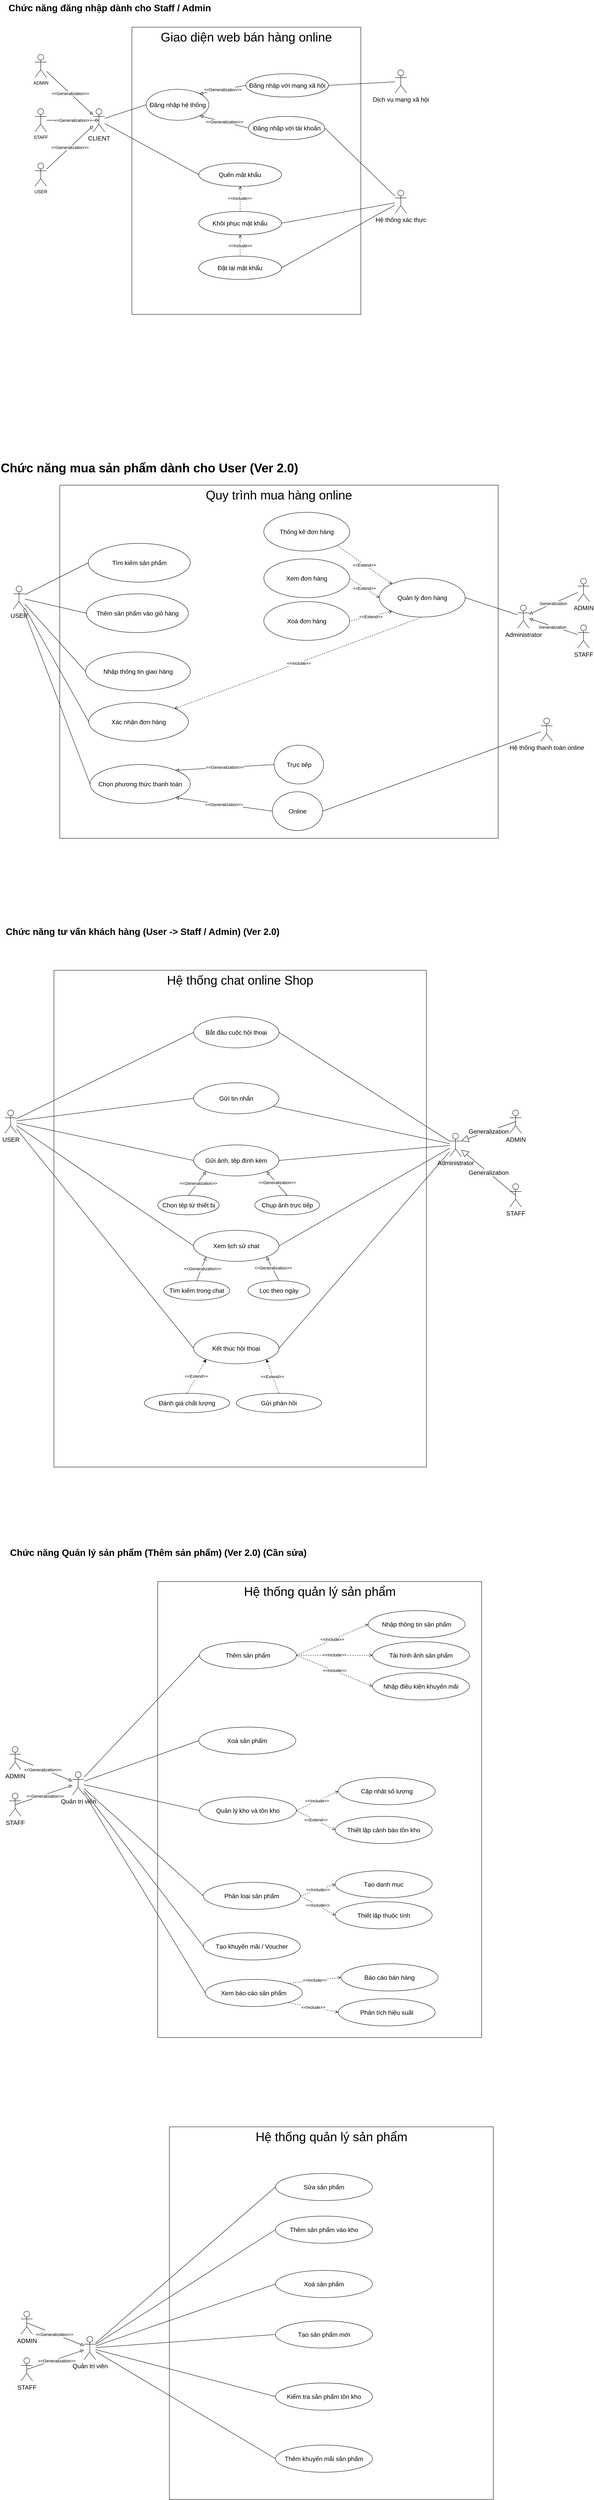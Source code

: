 <mxfile version="27.0.6">
  <diagram name="Trang-1" id="uE7v1yjlajYzolNaUygS">
    <mxGraphModel dx="3804" dy="1529" grid="1" gridSize="10" guides="1" tooltips="1" connect="1" arrows="1" fold="1" page="1" pageScale="1" pageWidth="827" pageHeight="1169" math="0" shadow="0">
      <root>
        <mxCell id="0" />
        <mxCell id="1" parent="0" />
        <mxCell id="40gP-C5BdJJxiwwBX5SZ-7" value="Giao diện web bán hàng online" style="rounded=0;whiteSpace=wrap;html=1;fontSize=32;verticalAlign=top;" parent="1" vertex="1">
          <mxGeometry x="-480" y="80" width="590" height="740" as="geometry" />
        </mxCell>
        <mxCell id="VqGRrNNe6HYwdRw5hrKL-136" value="&lt;span style=&quot;font-size: 32px;&quot;&gt;Hệ thống chat online Shop&lt;/span&gt;" style="rounded=0;whiteSpace=wrap;html=1;verticalAlign=top;fontSize=24;" parent="1" vertex="1">
          <mxGeometry x="-680.99" y="2510" width="960" height="1280" as="geometry" />
        </mxCell>
        <mxCell id="VqGRrNNe6HYwdRw5hrKL-79" value="&lt;div&gt;&lt;span&gt;&lt;font style=&quot;font-size: 32px;&quot;&gt;Quy trình mua hàng online&lt;/font&gt;&lt;/span&gt;&lt;/div&gt;" style="rounded=0;whiteSpace=wrap;html=1;verticalAlign=top;fontSize=16;" parent="1" vertex="1">
          <mxGeometry x="-666" y="1260" width="1130" height="910" as="geometry" />
        </mxCell>
        <mxCell id="FYOFQFYo751wViRwcOWy-72" value="&lt;h1 style=&quot;margin-top: 0px;&quot;&gt;Chức năng đăng nhập dành cho Staff / Admin&lt;/h1&gt;" style="text;html=1;whiteSpace=wrap;overflow=hidden;rounded=0;" parent="1" vertex="1">
          <mxGeometry x="-800" y="10" width="540" height="40" as="geometry" />
        </mxCell>
        <mxCell id="VqGRrNNe6HYwdRw5hrKL-1" value="&lt;h1 style=&quot;margin-top: 0px;&quot;&gt;Chức năng mua sản phẩm dành cho User (Ver 2.0)&lt;/h1&gt;" style="text;html=1;whiteSpace=wrap;overflow=hidden;rounded=0;fontSize=16;" parent="1" vertex="1">
          <mxGeometry x="-820" y="1190" width="834" height="40" as="geometry" />
        </mxCell>
        <mxCell id="VqGRrNNe6HYwdRw5hrKL-85" style="edgeStyle=none;rounded=0;orthogonalLoop=1;jettySize=auto;html=1;entryX=0;entryY=0.5;entryDx=0;entryDy=0;endArrow=none;startFill=0;fontSize=16;" parent="1" source="VqGRrNNe6HYwdRw5hrKL-2" target="VqGRrNNe6HYwdRw5hrKL-80" edge="1">
          <mxGeometry relative="1" as="geometry" />
        </mxCell>
        <mxCell id="VqGRrNNe6HYwdRw5hrKL-89" style="edgeStyle=none;rounded=0;orthogonalLoop=1;jettySize=auto;html=1;entryX=0;entryY=0.5;entryDx=0;entryDy=0;endArrow=none;startFill=0;fontSize=16;" parent="1" source="VqGRrNNe6HYwdRw5hrKL-2" target="VqGRrNNe6HYwdRw5hrKL-90" edge="1">
          <mxGeometry relative="1" as="geometry">
            <mxPoint x="-616.0" y="1900" as="targetPoint" />
          </mxGeometry>
        </mxCell>
        <mxCell id="UxhFAPWxBj2Nk4Sea1cD-2" style="rounded=0;orthogonalLoop=1;jettySize=auto;html=1;entryX=0;entryY=0.5;entryDx=0;entryDy=0;endArrow=none;startFill=0;" parent="1" source="VqGRrNNe6HYwdRw5hrKL-2" target="VqGRrNNe6HYwdRw5hrKL-91" edge="1">
          <mxGeometry relative="1" as="geometry" />
        </mxCell>
        <mxCell id="UxhFAPWxBj2Nk4Sea1cD-3" style="edgeStyle=none;rounded=0;orthogonalLoop=1;jettySize=auto;html=1;entryX=0;entryY=0.5;entryDx=0;entryDy=0;endArrow=none;startFill=0;" parent="1" source="VqGRrNNe6HYwdRw5hrKL-2" target="VqGRrNNe6HYwdRw5hrKL-94" edge="1">
          <mxGeometry relative="1" as="geometry" />
        </mxCell>
        <mxCell id="VqGRrNNe6HYwdRw5hrKL-2" value="USER" style="shape=umlActor;verticalLabelPosition=bottom;verticalAlign=top;html=1;outlineConnect=0;fontSize=16;" parent="1" vertex="1">
          <mxGeometry x="-786" y="1520" width="30" height="60" as="geometry" />
        </mxCell>
        <mxCell id="VqGRrNNe6HYwdRw5hrKL-62" value="" style="edgeStyle=none;rounded=0;orthogonalLoop=1;jettySize=auto;html=1;endArrow=block;endFill=0;fontSize=16;" parent="1" source="VqGRrNNe6HYwdRw5hrKL-64" target="VqGRrNNe6HYwdRw5hrKL-65" edge="1">
          <mxGeometry relative="1" as="geometry" />
        </mxCell>
        <mxCell id="VqGRrNNe6HYwdRw5hrKL-63" value="Generalization" style="edgeLabel;html=1;align=center;verticalAlign=middle;resizable=0;points=[];fontSize=11;" parent="VqGRrNNe6HYwdRw5hrKL-62" vertex="1" connectable="0">
          <mxGeometry x="0.006" relative="1" as="geometry">
            <mxPoint as="offset" />
          </mxGeometry>
        </mxCell>
        <mxCell id="VqGRrNNe6HYwdRw5hrKL-64" value="ADMIN" style="shape=umlActor;verticalLabelPosition=bottom;verticalAlign=top;html=1;outlineConnect=0;fontSize=16;" parent="1" vertex="1">
          <mxGeometry x="669" y="1500" width="30" height="60" as="geometry" />
        </mxCell>
        <mxCell id="VqGRrNNe6HYwdRw5hrKL-116" style="edgeStyle=none;rounded=0;orthogonalLoop=1;jettySize=auto;html=1;entryX=1;entryY=0.5;entryDx=0;entryDy=0;endArrow=none;startFill=0;fontSize=16;" parent="1" source="VqGRrNNe6HYwdRw5hrKL-65" target="VqGRrNNe6HYwdRw5hrKL-113" edge="1">
          <mxGeometry relative="1" as="geometry" />
        </mxCell>
        <mxCell id="VqGRrNNe6HYwdRw5hrKL-65" value="Administrator" style="shape=umlActor;verticalLabelPosition=bottom;verticalAlign=top;html=1;outlineConnect=0;fontSize=16;" parent="1" vertex="1">
          <mxGeometry x="514" y="1569" width="30" height="60" as="geometry" />
        </mxCell>
        <mxCell id="VqGRrNNe6HYwdRw5hrKL-66" style="edgeStyle=none;rounded=0;orthogonalLoop=1;jettySize=auto;html=1;endArrow=block;endFill=0;fontSize=16;" parent="1" source="VqGRrNNe6HYwdRw5hrKL-69" target="VqGRrNNe6HYwdRw5hrKL-65" edge="1">
          <mxGeometry relative="1" as="geometry" />
        </mxCell>
        <mxCell id="VqGRrNNe6HYwdRw5hrKL-67" value="Generalization" style="edgeLabel;html=1;align=center;verticalAlign=middle;resizable=0;points=[];fontSize=11;" parent="VqGRrNNe6HYwdRw5hrKL-66" vertex="1" connectable="0">
          <mxGeometry x="0.035" y="2" relative="1" as="geometry">
            <mxPoint as="offset" />
          </mxGeometry>
        </mxCell>
        <mxCell id="VqGRrNNe6HYwdRw5hrKL-69" value="STAFF" style="shape=umlActor;verticalLabelPosition=bottom;verticalAlign=top;html=1;outlineConnect=0;fontSize=16;" parent="1" vertex="1">
          <mxGeometry x="669" y="1620" width="30" height="60" as="geometry" />
        </mxCell>
        <mxCell id="VqGRrNNe6HYwdRw5hrKL-80" value="Thêm sản phẩm vào giỏ hàng" style="ellipse;whiteSpace=wrap;html=1;fontSize=16;" parent="1" vertex="1">
          <mxGeometry x="-597.5" y="1540" width="263" height="100" as="geometry" />
        </mxCell>
        <mxCell id="VqGRrNNe6HYwdRw5hrKL-82" value="Tìm kiếm sản phẩm" style="ellipse;whiteSpace=wrap;html=1;fontSize=16;" parent="1" vertex="1">
          <mxGeometry x="-592.5" y="1410" width="263" height="100" as="geometry" />
        </mxCell>
        <mxCell id="VqGRrNNe6HYwdRw5hrKL-84" style="rounded=0;orthogonalLoop=1;jettySize=auto;html=1;entryX=0;entryY=0.5;entryDx=0;entryDy=0;endArrow=none;startFill=0;fontSize=16;" parent="1" source="VqGRrNNe6HYwdRw5hrKL-2" target="VqGRrNNe6HYwdRw5hrKL-82" edge="1">
          <mxGeometry relative="1" as="geometry" />
        </mxCell>
        <mxCell id="VqGRrNNe6HYwdRw5hrKL-90" value="Nhập thông tin giao hàng" style="ellipse;whiteSpace=wrap;html=1;fontSize=16;" parent="1" vertex="1">
          <mxGeometry x="-599.5" y="1690" width="270" height="100" as="geometry" />
        </mxCell>
        <mxCell id="VqGRrNNe6HYwdRw5hrKL-91" value="Chọn phương thức thanh toán" style="ellipse;whiteSpace=wrap;html=1;fontSize=16;" parent="1" vertex="1">
          <mxGeometry x="-588" y="1980" width="258.5" height="100" as="geometry" />
        </mxCell>
        <mxCell id="VqGRrNNe6HYwdRw5hrKL-123" style="edgeStyle=none;rounded=0;orthogonalLoop=1;jettySize=auto;html=1;entryX=0.5;entryY=1;entryDx=0;entryDy=0;endArrow=none;startFill=0;startArrow=open;dashed=1;fontSize=16;" parent="1" source="VqGRrNNe6HYwdRw5hrKL-94" target="VqGRrNNe6HYwdRw5hrKL-113" edge="1">
          <mxGeometry relative="1" as="geometry">
            <mxPoint x="-21" y="1630" as="targetPoint" />
          </mxGeometry>
        </mxCell>
        <mxCell id="VqGRrNNe6HYwdRw5hrKL-124" value="&amp;lt;&amp;lt;Include&amp;gt;&amp;gt;" style="edgeLabel;html=1;align=center;verticalAlign=middle;resizable=0;points=[];fontSize=11;" parent="VqGRrNNe6HYwdRw5hrKL-123" vertex="1" connectable="0">
          <mxGeometry x="0.0" y="-1" relative="1" as="geometry">
            <mxPoint as="offset" />
          </mxGeometry>
        </mxCell>
        <mxCell id="VqGRrNNe6HYwdRw5hrKL-94" value="Xác nhận đơn hàng" style="ellipse;whiteSpace=wrap;html=1;fontSize=16;" parent="1" vertex="1">
          <mxGeometry x="-591.25" y="1820" width="256.75" height="100" as="geometry" />
        </mxCell>
        <mxCell id="VqGRrNNe6HYwdRw5hrKL-95" value="Trực tiếp" style="ellipse;whiteSpace=wrap;html=1;fontSize=16;" parent="1" vertex="1">
          <mxGeometry x="-113.5" y="1930" width="127.5" height="100" as="geometry" />
        </mxCell>
        <mxCell id="VqGRrNNe6HYwdRw5hrKL-101" value="&amp;lt;&amp;lt;Generalization&amp;gt;&amp;gt;" style="endArrow=none;endSize=16;endFill=0;html=1;rounded=0;exitX=1;exitY=0;exitDx=0;exitDy=0;entryX=0;entryY=0.5;entryDx=0;entryDy=0;startFill=0;startArrow=block;fontSize=11;" parent="1" source="VqGRrNNe6HYwdRw5hrKL-91" target="VqGRrNNe6HYwdRw5hrKL-95" edge="1">
          <mxGeometry width="160" relative="1" as="geometry">
            <mxPoint x="-76" y="2090" as="sourcePoint" />
            <mxPoint x="84" y="2090" as="targetPoint" />
          </mxGeometry>
        </mxCell>
        <mxCell id="VqGRrNNe6HYwdRw5hrKL-104" value="Online" style="ellipse;whiteSpace=wrap;html=1;fontSize=16;" parent="1" vertex="1">
          <mxGeometry x="-118" y="2050" width="129.5" height="100" as="geometry" />
        </mxCell>
        <mxCell id="VqGRrNNe6HYwdRw5hrKL-105" value="&amp;lt;&amp;lt;Generalization&amp;gt;&amp;gt;" style="endArrow=none;endSize=16;endFill=0;html=1;rounded=0;exitX=1;exitY=1;exitDx=0;exitDy=0;entryX=0;entryY=0.5;entryDx=0;entryDy=0;startArrow=block;startFill=0;fontSize=11;" parent="1" source="VqGRrNNe6HYwdRw5hrKL-91" target="VqGRrNNe6HYwdRw5hrKL-104" edge="1">
          <mxGeometry width="160" relative="1" as="geometry">
            <mxPoint x="-136" y="1920" as="sourcePoint" />
            <mxPoint x="-26" y="1950" as="targetPoint" />
          </mxGeometry>
        </mxCell>
        <mxCell id="VqGRrNNe6HYwdRw5hrKL-111" style="edgeStyle=none;rounded=0;orthogonalLoop=1;jettySize=auto;html=1;entryX=1;entryY=0.5;entryDx=0;entryDy=0;endArrow=none;startFill=0;fontSize=16;" parent="1" source="VqGRrNNe6HYwdRw5hrKL-109" target="VqGRrNNe6HYwdRw5hrKL-104" edge="1">
          <mxGeometry relative="1" as="geometry" />
        </mxCell>
        <mxCell id="VqGRrNNe6HYwdRw5hrKL-109" value="Hệ thống thanh toán online" style="shape=umlActor;verticalLabelPosition=bottom;verticalAlign=top;html=1;outlineConnect=0;fontSize=16;" parent="1" vertex="1">
          <mxGeometry x="574" y="1860" width="30" height="60" as="geometry" />
        </mxCell>
        <mxCell id="6Ul8aCKg3N7ciDwtvBUy-4" style="rounded=0;orthogonalLoop=1;jettySize=auto;html=1;exitX=0;exitY=0;exitDx=0;exitDy=0;entryX=1;entryY=1;entryDx=0;entryDy=0;startArrow=open;startFill=0;endArrow=none;dashed=1;" parent="1" source="VqGRrNNe6HYwdRw5hrKL-113" target="6Ul8aCKg3N7ciDwtvBUy-1" edge="1">
          <mxGeometry relative="1" as="geometry" />
        </mxCell>
        <mxCell id="6Ul8aCKg3N7ciDwtvBUy-5" value="&amp;lt;&amp;lt;Extend&amp;gt;&amp;gt;" style="edgeLabel;html=1;align=center;verticalAlign=middle;resizable=0;points=[];" parent="6Ul8aCKg3N7ciDwtvBUy-4" vertex="1" connectable="0">
          <mxGeometry x="0.001" y="1" relative="1" as="geometry">
            <mxPoint as="offset" />
          </mxGeometry>
        </mxCell>
        <mxCell id="VqGRrNNe6HYwdRw5hrKL-113" value="Quản lý đơn hàng" style="ellipse;whiteSpace=wrap;html=1;fontSize=16;" parent="1" vertex="1">
          <mxGeometry x="157.75" y="1500" width="221.25" height="100" as="geometry" />
        </mxCell>
        <mxCell id="VqGRrNNe6HYwdRw5hrKL-127" value="&lt;h1 style=&quot;margin-top: 0px;&quot;&gt;Chức năng tư vấn khách hàng (User -&amp;gt; Staff / Admin) (Ver 2.0)&lt;/h1&gt;" style="text;html=1;whiteSpace=wrap;overflow=hidden;rounded=0;" parent="1" vertex="1">
          <mxGeometry x="-807.5" y="2390" width="748.25" height="40" as="geometry" />
        </mxCell>
        <mxCell id="VqGRrNNe6HYwdRw5hrKL-183" style="edgeStyle=none;rounded=0;orthogonalLoop=1;jettySize=auto;html=1;entryX=0;entryY=0.5;entryDx=0;entryDy=0;endArrow=none;startFill=0;" parent="1" source="VqGRrNNe6HYwdRw5hrKL-128" target="VqGRrNNe6HYwdRw5hrKL-178" edge="1">
          <mxGeometry relative="1" as="geometry" />
        </mxCell>
        <mxCell id="VqGRrNNe6HYwdRw5hrKL-184" style="edgeStyle=none;rounded=0;orthogonalLoop=1;jettySize=auto;html=1;entryX=0;entryY=0.5;entryDx=0;entryDy=0;endArrow=none;startFill=0;" parent="1" source="VqGRrNNe6HYwdRw5hrKL-128" target="VqGRrNNe6HYwdRw5hrKL-179" edge="1">
          <mxGeometry relative="1" as="geometry" />
        </mxCell>
        <mxCell id="VqGRrNNe6HYwdRw5hrKL-185" style="edgeStyle=none;rounded=0;orthogonalLoop=1;jettySize=auto;html=1;entryX=0;entryY=0.5;entryDx=0;entryDy=0;endArrow=none;startFill=0;" parent="1" source="VqGRrNNe6HYwdRw5hrKL-128" target="VqGRrNNe6HYwdRw5hrKL-180" edge="1">
          <mxGeometry relative="1" as="geometry" />
        </mxCell>
        <mxCell id="VqGRrNNe6HYwdRw5hrKL-186" style="edgeStyle=none;rounded=0;orthogonalLoop=1;jettySize=auto;html=1;entryX=0;entryY=0.5;entryDx=0;entryDy=0;endArrow=none;startFill=0;" parent="1" source="VqGRrNNe6HYwdRw5hrKL-128" target="VqGRrNNe6HYwdRw5hrKL-181" edge="1">
          <mxGeometry relative="1" as="geometry" />
        </mxCell>
        <mxCell id="VqGRrNNe6HYwdRw5hrKL-187" style="edgeStyle=none;rounded=0;orthogonalLoop=1;jettySize=auto;html=1;entryX=0;entryY=0.5;entryDx=0;entryDy=0;endArrow=none;startFill=0;" parent="1" source="VqGRrNNe6HYwdRw5hrKL-128" target="VqGRrNNe6HYwdRw5hrKL-182" edge="1">
          <mxGeometry relative="1" as="geometry" />
        </mxCell>
        <mxCell id="VqGRrNNe6HYwdRw5hrKL-128" value="USER" style="shape=umlActor;verticalLabelPosition=bottom;verticalAlign=top;html=1;outlineConnect=0;fontSize=16;" parent="1" vertex="1">
          <mxGeometry x="-807.5" y="2870" width="30" height="60" as="geometry" />
        </mxCell>
        <mxCell id="VqGRrNNe6HYwdRw5hrKL-230" style="edgeStyle=none;rounded=0;orthogonalLoop=1;jettySize=auto;html=1;entryX=1;entryY=0.5;entryDx=0;entryDy=0;endArrow=none;startFill=0;" parent="1" source="VqGRrNNe6HYwdRw5hrKL-129" target="VqGRrNNe6HYwdRw5hrKL-178" edge="1">
          <mxGeometry relative="1" as="geometry" />
        </mxCell>
        <mxCell id="VqGRrNNe6HYwdRw5hrKL-231" style="edgeStyle=none;rounded=0;orthogonalLoop=1;jettySize=auto;html=1;endArrow=none;startFill=0;" parent="1" source="VqGRrNNe6HYwdRw5hrKL-129" target="VqGRrNNe6HYwdRw5hrKL-179" edge="1">
          <mxGeometry relative="1" as="geometry" />
        </mxCell>
        <mxCell id="VqGRrNNe6HYwdRw5hrKL-232" style="edgeStyle=none;rounded=0;orthogonalLoop=1;jettySize=auto;html=1;entryX=1;entryY=0.5;entryDx=0;entryDy=0;endArrow=none;startFill=0;" parent="1" source="VqGRrNNe6HYwdRw5hrKL-129" target="VqGRrNNe6HYwdRw5hrKL-180" edge="1">
          <mxGeometry relative="1" as="geometry" />
        </mxCell>
        <mxCell id="VqGRrNNe6HYwdRw5hrKL-233" style="edgeStyle=none;rounded=0;orthogonalLoop=1;jettySize=auto;html=1;entryX=1;entryY=0.5;entryDx=0;entryDy=0;endArrow=none;startFill=0;" parent="1" source="VqGRrNNe6HYwdRw5hrKL-129" target="VqGRrNNe6HYwdRw5hrKL-181" edge="1">
          <mxGeometry relative="1" as="geometry" />
        </mxCell>
        <mxCell id="VqGRrNNe6HYwdRw5hrKL-234" style="edgeStyle=none;rounded=0;orthogonalLoop=1;jettySize=auto;html=1;entryX=1;entryY=0.5;entryDx=0;entryDy=0;endArrow=none;startFill=0;" parent="1" source="VqGRrNNe6HYwdRw5hrKL-129" target="VqGRrNNe6HYwdRw5hrKL-182" edge="1">
          <mxGeometry relative="1" as="geometry" />
        </mxCell>
        <mxCell id="VqGRrNNe6HYwdRw5hrKL-129" value="Administrator" style="shape=umlActor;verticalLabelPosition=bottom;verticalAlign=top;html=1;outlineConnect=0;fontSize=16;" parent="1" vertex="1">
          <mxGeometry x="339" y="2930" width="30" height="60" as="geometry" />
        </mxCell>
        <mxCell id="VqGRrNNe6HYwdRw5hrKL-130" value="ADMIN" style="shape=umlActor;verticalLabelPosition=bottom;verticalAlign=top;html=1;outlineConnect=0;fontSize=16;" parent="1" vertex="1">
          <mxGeometry x="494" y="2870" width="30" height="60" as="geometry" />
        </mxCell>
        <mxCell id="VqGRrNNe6HYwdRw5hrKL-131" value="STAFF" style="shape=umlActor;verticalLabelPosition=bottom;verticalAlign=top;html=1;outlineConnect=0;fontSize=16;" parent="1" vertex="1">
          <mxGeometry x="494" y="3060" width="30" height="60" as="geometry" />
        </mxCell>
        <mxCell id="VqGRrNNe6HYwdRw5hrKL-132" value="Generalization" style="endArrow=block;endSize=16;endFill=0;html=1;rounded=0;exitX=0.5;exitY=0.5;exitDx=0;exitDy=0;exitPerimeter=0;fontSize=16;entryX=1;entryY=0.333;entryDx=0;entryDy=0;entryPerimeter=0;" parent="1" source="VqGRrNNe6HYwdRw5hrKL-130" target="VqGRrNNe6HYwdRw5hrKL-129" edge="1">
          <mxGeometry width="160" relative="1" as="geometry">
            <mxPoint x="324" y="2960" as="sourcePoint" />
            <mxPoint x="384" y="2960" as="targetPoint" />
          </mxGeometry>
        </mxCell>
        <mxCell id="VqGRrNNe6HYwdRw5hrKL-133" value="Generalization" style="endArrow=block;endSize=16;endFill=0;html=1;rounded=0;exitX=0.5;exitY=0.5;exitDx=0;exitDy=0;exitPerimeter=0;fontSize=16;" parent="1" source="VqGRrNNe6HYwdRw5hrKL-131" target="VqGRrNNe6HYwdRw5hrKL-129" edge="1">
          <mxGeometry width="160" relative="1" as="geometry">
            <mxPoint x="349" y="2900" as="sourcePoint" />
            <mxPoint x="534" y="2965" as="targetPoint" />
          </mxGeometry>
        </mxCell>
        <mxCell id="VqGRrNNe6HYwdRw5hrKL-178" value="Bắt đầu cuộc hội thoại" style="ellipse;whiteSpace=wrap;html=1;fontSize=16;" parent="1" vertex="1">
          <mxGeometry x="-321" y="2630" width="220" height="80" as="geometry" />
        </mxCell>
        <mxCell id="VqGRrNNe6HYwdRw5hrKL-179" value="Gửi tin nhắn" style="ellipse;whiteSpace=wrap;html=1;fontSize=16;" parent="1" vertex="1">
          <mxGeometry x="-321" y="2800" width="220" height="80" as="geometry" />
        </mxCell>
        <mxCell id="VqGRrNNe6HYwdRw5hrKL-180" value="Gửi ảnh, têp đính kèm" style="ellipse;whiteSpace=wrap;html=1;fontSize=16;" parent="1" vertex="1">
          <mxGeometry x="-321" y="2960" width="220" height="80" as="geometry" />
        </mxCell>
        <mxCell id="VqGRrNNe6HYwdRw5hrKL-181" value="Xem lịch sử chat" style="ellipse;whiteSpace=wrap;html=1;fontSize=16;" parent="1" vertex="1">
          <mxGeometry x="-321" y="3180" width="220" height="80" as="geometry" />
        </mxCell>
        <mxCell id="VqGRrNNe6HYwdRw5hrKL-182" value="Kết thúc hội thoại" style="ellipse;whiteSpace=wrap;html=1;fontSize=16;" parent="1" vertex="1">
          <mxGeometry x="-321" y="3444" width="220" height="80" as="geometry" />
        </mxCell>
        <mxCell id="VqGRrNNe6HYwdRw5hrKL-204" value="Chọn tệp từ thiết bị" style="ellipse;whiteSpace=wrap;html=1;fontSize=16;" parent="1" vertex="1">
          <mxGeometry x="-413.5" y="3090" width="158.5" height="50" as="geometry" />
        </mxCell>
        <mxCell id="VqGRrNNe6HYwdRw5hrKL-206" value="Chụp ảnh trực tiếp" style="ellipse;whiteSpace=wrap;html=1;fontSize=16;" parent="1" vertex="1">
          <mxGeometry x="-163.24" y="3090" width="167" height="50" as="geometry" />
        </mxCell>
        <mxCell id="VqGRrNNe6HYwdRw5hrKL-207" style="edgeStyle=none;rounded=0;orthogonalLoop=1;jettySize=auto;html=1;entryX=0.5;entryY=0;entryDx=0;entryDy=0;exitX=0;exitY=1;exitDx=0;exitDy=0;endArrow=none;startFill=0;startArrow=block;" parent="1" source="VqGRrNNe6HYwdRw5hrKL-180" target="VqGRrNNe6HYwdRw5hrKL-204" edge="1">
          <mxGeometry relative="1" as="geometry">
            <mxPoint x="-323" y="2830" as="sourcePoint" />
            <mxPoint x="-218" y="2795" as="targetPoint" />
          </mxGeometry>
        </mxCell>
        <mxCell id="VqGRrNNe6HYwdRw5hrKL-208" value="&amp;lt;&amp;lt;Generalization&amp;gt;&amp;gt;" style="edgeLabel;html=1;align=center;verticalAlign=middle;resizable=0;points=[];" parent="VqGRrNNe6HYwdRw5hrKL-207" vertex="1" connectable="0">
          <mxGeometry x="-0.043" y="2" relative="1" as="geometry">
            <mxPoint as="offset" />
          </mxGeometry>
        </mxCell>
        <mxCell id="VqGRrNNe6HYwdRw5hrKL-209" style="edgeStyle=none;rounded=0;orthogonalLoop=1;jettySize=auto;html=1;entryX=0.5;entryY=0;entryDx=0;entryDy=0;exitX=1;exitY=1;exitDx=0;exitDy=0;endArrow=none;startFill=0;startArrow=block;" parent="1" source="VqGRrNNe6HYwdRw5hrKL-180" target="VqGRrNNe6HYwdRw5hrKL-206" edge="1">
          <mxGeometry relative="1" as="geometry">
            <mxPoint x="-321" y="2980" as="sourcePoint" />
            <mxPoint x="-229" y="2945" as="targetPoint" />
          </mxGeometry>
        </mxCell>
        <mxCell id="VqGRrNNe6HYwdRw5hrKL-210" value="&amp;lt;&amp;lt;Generalization&amp;gt;&amp;gt;" style="edgeLabel;html=1;align=center;verticalAlign=middle;resizable=0;points=[];" parent="VqGRrNNe6HYwdRw5hrKL-209" vertex="1" connectable="0">
          <mxGeometry x="-0.043" y="2" relative="1" as="geometry">
            <mxPoint as="offset" />
          </mxGeometry>
        </mxCell>
        <mxCell id="VqGRrNNe6HYwdRw5hrKL-212" value="Tìm kiếm trong chat" style="ellipse;whiteSpace=wrap;html=1;fontSize=16;" parent="1" vertex="1">
          <mxGeometry x="-398" y="3310" width="170" height="50" as="geometry" />
        </mxCell>
        <mxCell id="VqGRrNNe6HYwdRw5hrKL-213" value="Lọc theo ngày" style="ellipse;whiteSpace=wrap;html=1;fontSize=16;" parent="1" vertex="1">
          <mxGeometry x="-181" y="3310" width="160" height="50" as="geometry" />
        </mxCell>
        <mxCell id="VqGRrNNe6HYwdRw5hrKL-214" style="edgeStyle=none;rounded=0;orthogonalLoop=1;jettySize=auto;html=1;entryX=0.5;entryY=0;entryDx=0;entryDy=0;exitX=0;exitY=1;exitDx=0;exitDy=0;endArrow=none;startFill=0;startArrow=block;" parent="1" source="VqGRrNNe6HYwdRw5hrKL-181" target="VqGRrNNe6HYwdRw5hrKL-212" edge="1">
          <mxGeometry relative="1" as="geometry">
            <mxPoint x="-353" y="2952" as="sourcePoint" />
            <mxPoint x="-231" y="2925" as="targetPoint" />
          </mxGeometry>
        </mxCell>
        <mxCell id="VqGRrNNe6HYwdRw5hrKL-215" value="&amp;lt;&amp;lt;Generalization&amp;gt;&amp;gt;" style="edgeLabel;html=1;align=center;verticalAlign=middle;resizable=0;points=[];" parent="VqGRrNNe6HYwdRw5hrKL-214" vertex="1" connectable="0">
          <mxGeometry x="-0.043" y="2" relative="1" as="geometry">
            <mxPoint as="offset" />
          </mxGeometry>
        </mxCell>
        <mxCell id="VqGRrNNe6HYwdRw5hrKL-216" style="edgeStyle=none;rounded=0;orthogonalLoop=1;jettySize=auto;html=1;entryX=0.5;entryY=0;entryDx=0;entryDy=0;exitX=1;exitY=1;exitDx=0;exitDy=0;endArrow=none;startFill=0;startArrow=block;" parent="1" source="VqGRrNNe6HYwdRw5hrKL-181" target="VqGRrNNe6HYwdRw5hrKL-213" edge="1">
          <mxGeometry relative="1" as="geometry">
            <mxPoint x="-356" y="3112" as="sourcePoint" />
            <mxPoint x="-246" y="3115" as="targetPoint" />
          </mxGeometry>
        </mxCell>
        <mxCell id="VqGRrNNe6HYwdRw5hrKL-217" value="&amp;lt;&amp;lt;Generalization&amp;gt;&amp;gt;" style="edgeLabel;html=1;align=center;verticalAlign=middle;resizable=0;points=[];" parent="VqGRrNNe6HYwdRw5hrKL-216" vertex="1" connectable="0">
          <mxGeometry x="-0.043" y="2" relative="1" as="geometry">
            <mxPoint as="offset" />
          </mxGeometry>
        </mxCell>
        <mxCell id="VqGRrNNe6HYwdRw5hrKL-218" value="Đánh giá chất lượng" style="ellipse;whiteSpace=wrap;html=1;fontSize=16;" parent="1" vertex="1">
          <mxGeometry x="-448" y="3600" width="220" height="50" as="geometry" />
        </mxCell>
        <mxCell id="VqGRrNNe6HYwdRw5hrKL-219" value="Gửi phản hồi" style="ellipse;whiteSpace=wrap;html=1;fontSize=16;" parent="1" vertex="1">
          <mxGeometry x="-211" y="3600" width="220" height="50" as="geometry" />
        </mxCell>
        <mxCell id="VqGRrNNe6HYwdRw5hrKL-220" style="edgeStyle=none;rounded=0;orthogonalLoop=1;jettySize=auto;html=1;entryX=0;entryY=1;entryDx=0;entryDy=0;dashed=1;exitX=0.5;exitY=0;exitDx=0;exitDy=0;" parent="1" source="VqGRrNNe6HYwdRw5hrKL-218" target="VqGRrNNe6HYwdRw5hrKL-182" edge="1">
          <mxGeometry relative="1" as="geometry">
            <mxPoint x="-360" y="2643" as="sourcePoint" />
            <mxPoint x="-218" y="2595" as="targetPoint" />
          </mxGeometry>
        </mxCell>
        <mxCell id="VqGRrNNe6HYwdRw5hrKL-221" value="&amp;lt;&amp;lt;Extend&amp;gt;&amp;gt;" style="edgeLabel;html=1;align=center;verticalAlign=middle;resizable=0;points=[];" parent="VqGRrNNe6HYwdRw5hrKL-220" vertex="1" connectable="0">
          <mxGeometry x="-0.005" y="1" relative="1" as="geometry">
            <mxPoint as="offset" />
          </mxGeometry>
        </mxCell>
        <mxCell id="VqGRrNNe6HYwdRw5hrKL-222" style="edgeStyle=none;rounded=0;orthogonalLoop=1;jettySize=auto;html=1;entryX=1;entryY=1;entryDx=0;entryDy=0;dashed=1;exitX=0.5;exitY=0;exitDx=0;exitDy=0;" parent="1" source="VqGRrNNe6HYwdRw5hrKL-219" target="VqGRrNNe6HYwdRw5hrKL-182" edge="1">
          <mxGeometry relative="1" as="geometry">
            <mxPoint x="-246" y="3255" as="sourcePoint" />
            <mxPoint x="-323" y="3280" as="targetPoint" />
          </mxGeometry>
        </mxCell>
        <mxCell id="VqGRrNNe6HYwdRw5hrKL-223" value="&amp;lt;&amp;lt;Extend&amp;gt;&amp;gt;" style="edgeLabel;html=1;align=center;verticalAlign=middle;resizable=0;points=[];" parent="VqGRrNNe6HYwdRw5hrKL-222" vertex="1" connectable="0">
          <mxGeometry x="-0.005" y="1" relative="1" as="geometry">
            <mxPoint as="offset" />
          </mxGeometry>
        </mxCell>
        <mxCell id="VqGRrNNe6HYwdRw5hrKL-281" value="&lt;h1 style=&quot;margin-top: 0px;&quot;&gt;Chức năng Quản lý sản phẩm (Thêm sản phẩm) (Ver 2.0) (Cần sửa)&lt;/h1&gt;" style="text;html=1;whiteSpace=wrap;overflow=hidden;rounded=0;" parent="1" vertex="1">
          <mxGeometry x="-796" y="3990" width="796" height="40" as="geometry" />
        </mxCell>
        <mxCell id="VqGRrNNe6HYwdRw5hrKL-282" value="&lt;span style=&quot;font-size: 32px;&quot;&gt;Hệ thống quản lý sản phẩm&lt;/span&gt;" style="rounded=0;whiteSpace=wrap;html=1;verticalAlign=top;fontSize=16;" parent="1" vertex="1">
          <mxGeometry x="-413.5" y="4085" width="835" height="1175" as="geometry" />
        </mxCell>
        <mxCell id="VqGRrNNe6HYwdRw5hrKL-347" style="edgeStyle=none;rounded=0;orthogonalLoop=1;jettySize=auto;html=1;entryX=0;entryY=0.5;entryDx=0;entryDy=0;endArrow=none;startFill=0;" parent="1" source="VqGRrNNe6HYwdRw5hrKL-319" target="VqGRrNNe6HYwdRw5hrKL-329" edge="1">
          <mxGeometry relative="1" as="geometry" />
        </mxCell>
        <mxCell id="VqGRrNNe6HYwdRw5hrKL-364" style="edgeStyle=none;rounded=0;orthogonalLoop=1;jettySize=auto;html=1;entryX=0;entryY=0.5;entryDx=0;entryDy=0;endArrow=none;startFill=0;" parent="1" source="VqGRrNNe6HYwdRw5hrKL-319" target="VqGRrNNe6HYwdRw5hrKL-327" edge="1">
          <mxGeometry relative="1" as="geometry" />
        </mxCell>
        <mxCell id="VqGRrNNe6HYwdRw5hrKL-365" style="edgeStyle=none;rounded=0;orthogonalLoop=1;jettySize=auto;html=1;entryX=0;entryY=0.5;entryDx=0;entryDy=0;endArrow=none;startFill=0;" parent="1" source="VqGRrNNe6HYwdRw5hrKL-319" target="VqGRrNNe6HYwdRw5hrKL-331" edge="1">
          <mxGeometry relative="1" as="geometry" />
        </mxCell>
        <mxCell id="VqGRrNNe6HYwdRw5hrKL-366" style="edgeStyle=none;rounded=0;orthogonalLoop=1;jettySize=auto;html=1;entryX=0;entryY=0.5;entryDx=0;entryDy=0;endArrow=none;startFill=0;" parent="1" source="VqGRrNNe6HYwdRw5hrKL-319" target="VqGRrNNe6HYwdRw5hrKL-332" edge="1">
          <mxGeometry relative="1" as="geometry" />
        </mxCell>
        <mxCell id="VqGRrNNe6HYwdRw5hrKL-367" style="edgeStyle=none;rounded=0;orthogonalLoop=1;jettySize=auto;html=1;entryX=0;entryY=0.5;entryDx=0;entryDy=0;endArrow=none;startFill=0;" parent="1" source="VqGRrNNe6HYwdRw5hrKL-319" target="VqGRrNNe6HYwdRw5hrKL-334" edge="1">
          <mxGeometry relative="1" as="geometry" />
        </mxCell>
        <mxCell id="_8Aq5U98BBueO5JRLlMQ-8" style="rounded=0;orthogonalLoop=1;jettySize=auto;html=1;entryX=0;entryY=0.5;entryDx=0;entryDy=0;endArrow=none;startFill=0;" parent="1" source="VqGRrNNe6HYwdRw5hrKL-319" target="_8Aq5U98BBueO5JRLlMQ-7" edge="1">
          <mxGeometry relative="1" as="geometry" />
        </mxCell>
        <mxCell id="VqGRrNNe6HYwdRw5hrKL-319" value="Quản trị viên" style="shape=umlActor;verticalLabelPosition=bottom;verticalAlign=top;html=1;outlineConnect=0;fontSize=16;" parent="1" vertex="1">
          <mxGeometry x="-633.5" y="4575" width="30" height="60" as="geometry" />
        </mxCell>
        <mxCell id="VqGRrNNe6HYwdRw5hrKL-320" value="" style="edgeStyle=none;rounded=0;orthogonalLoop=1;jettySize=auto;html=1;endArrow=block;endFill=0;exitX=0.5;exitY=0.5;exitDx=0;exitDy=0;exitPerimeter=0;fontSize=16;" parent="1" source="VqGRrNNe6HYwdRw5hrKL-324" target="VqGRrNNe6HYwdRw5hrKL-319" edge="1">
          <mxGeometry relative="1" as="geometry">
            <mxPoint x="-767" y="4527.798" as="sourcePoint" />
          </mxGeometry>
        </mxCell>
        <mxCell id="VqGRrNNe6HYwdRw5hrKL-321" value="&lt;font style=&quot;font-size: 11px;&quot;&gt;&amp;lt;&amp;lt;Generalization&amp;gt;&amp;gt;&lt;/font&gt;" style="edgeLabel;html=1;align=center;verticalAlign=middle;resizable=0;points=[];fontSize=16;" parent="VqGRrNNe6HYwdRw5hrKL-320" vertex="1" connectable="0">
          <mxGeometry x="-0.052" relative="1" as="geometry">
            <mxPoint x="1" as="offset" />
          </mxGeometry>
        </mxCell>
        <mxCell id="VqGRrNNe6HYwdRw5hrKL-322" style="edgeStyle=none;rounded=0;orthogonalLoop=1;jettySize=auto;html=1;endArrow=block;endFill=0;exitX=0.5;exitY=0.5;exitDx=0;exitDy=0;exitPerimeter=0;fontSize=16;" parent="1" source="VqGRrNNe6HYwdRw5hrKL-325" target="VqGRrNNe6HYwdRw5hrKL-319" edge="1">
          <mxGeometry relative="1" as="geometry">
            <mxPoint x="-767" y="4664.037" as="sourcePoint" />
          </mxGeometry>
        </mxCell>
        <mxCell id="VqGRrNNe6HYwdRw5hrKL-323" value="&amp;lt;&amp;lt;Generalization&amp;gt;&amp;gt;" style="edgeLabel;html=1;align=center;verticalAlign=middle;resizable=0;points=[];fontSize=11;" parent="VqGRrNNe6HYwdRw5hrKL-322" vertex="1" connectable="0">
          <mxGeometry x="0.022" relative="1" as="geometry">
            <mxPoint x="1" y="3" as="offset" />
          </mxGeometry>
        </mxCell>
        <mxCell id="VqGRrNNe6HYwdRw5hrKL-324" value="ADMIN" style="shape=umlActor;verticalLabelPosition=bottom;verticalAlign=top;html=1;fontSize=16;" parent="1" vertex="1">
          <mxGeometry x="-796" y="4510" width="30" height="60" as="geometry" />
        </mxCell>
        <mxCell id="VqGRrNNe6HYwdRw5hrKL-325" value="STAFF" style="shape=umlActor;verticalLabelPosition=bottom;verticalAlign=top;html=1;fontSize=16;" parent="1" vertex="1">
          <mxGeometry x="-796" y="4630" width="30" height="60" as="geometry" />
        </mxCell>
        <mxCell id="VqGRrNNe6HYwdRw5hrKL-327" value="&lt;font style=&quot;font-size: 16px;&quot;&gt;Quản lý kho và tồn kho&lt;/font&gt;" style="ellipse;whiteSpace=wrap;html=1;" parent="1" vertex="1">
          <mxGeometry x="-306" y="4640" width="250" height="70" as="geometry" />
        </mxCell>
        <mxCell id="VqGRrNNe6HYwdRw5hrKL-329" value="&lt;font style=&quot;font-size: 16px;&quot;&gt;Thêm sản phẩm&lt;/font&gt;" style="ellipse;whiteSpace=wrap;html=1;" parent="1" vertex="1">
          <mxGeometry x="-306" y="4240" width="250" height="70" as="geometry" />
        </mxCell>
        <mxCell id="VqGRrNNe6HYwdRw5hrKL-331" value="&lt;font style=&quot;font-size: 16px;&quot;&gt;Phân loại sản phẩm&lt;/font&gt;" style="ellipse;whiteSpace=wrap;html=1;" parent="1" vertex="1">
          <mxGeometry x="-296" y="4860" width="250" height="70" as="geometry" />
        </mxCell>
        <mxCell id="VqGRrNNe6HYwdRw5hrKL-332" value="&lt;font style=&quot;font-size: 16px;&quot;&gt;Tạo khuyến mãi / Voucher&lt;/font&gt;" style="ellipse;whiteSpace=wrap;html=1;" parent="1" vertex="1">
          <mxGeometry x="-296" y="4990" width="250" height="70" as="geometry" />
        </mxCell>
        <mxCell id="VqGRrNNe6HYwdRw5hrKL-334" value="&lt;font style=&quot;font-size: 16px;&quot;&gt;Xem báo cáo sản phẩm&lt;/font&gt;" style="ellipse;whiteSpace=wrap;html=1;" parent="1" vertex="1">
          <mxGeometry x="-291" y="5110" width="250" height="70" as="geometry" />
        </mxCell>
        <mxCell id="VqGRrNNe6HYwdRw5hrKL-335" value="&lt;font style=&quot;font-size: 16px;&quot;&gt;Nhập thông tin sản phẩm&lt;/font&gt;" style="ellipse;whiteSpace=wrap;html=1;" parent="1" vertex="1">
          <mxGeometry x="129" y="4160" width="250" height="70" as="geometry" />
        </mxCell>
        <mxCell id="VqGRrNNe6HYwdRw5hrKL-336" value="&lt;span style=&quot;font-size: 16px;&quot;&gt;Tải hình ảnh sản phẩm&lt;/span&gt;" style="ellipse;whiteSpace=wrap;html=1;" parent="1" vertex="1">
          <mxGeometry x="140" y="4240" width="250" height="70" as="geometry" />
        </mxCell>
        <mxCell id="VqGRrNNe6HYwdRw5hrKL-337" value="&lt;span style=&quot;font-size: 16px;&quot;&gt;Nhập điều kiện khuyến mãi&lt;/span&gt;" style="ellipse;whiteSpace=wrap;html=1;" parent="1" vertex="1">
          <mxGeometry x="140" y="4320" width="250" height="70" as="geometry" />
        </mxCell>
        <mxCell id="VqGRrNNe6HYwdRw5hrKL-341" style="edgeStyle=none;rounded=0;orthogonalLoop=1;jettySize=auto;html=1;entryX=0;entryY=0.5;entryDx=0;entryDy=0;dashed=1;endArrow=open;endFill=0;exitX=1;exitY=0.5;exitDx=0;exitDy=0;" parent="1" source="VqGRrNNe6HYwdRw5hrKL-329" target="VqGRrNNe6HYwdRw5hrKL-335" edge="1">
          <mxGeometry relative="1" as="geometry">
            <mxPoint x="60.75" y="4276" as="sourcePoint" />
            <mxPoint x="-78.25" y="4380" as="targetPoint" />
          </mxGeometry>
        </mxCell>
        <mxCell id="VqGRrNNe6HYwdRw5hrKL-342" value="&amp;lt;&amp;lt;Include&amp;gt;&amp;gt;" style="edgeLabel;html=1;align=center;verticalAlign=middle;resizable=0;points=[];" parent="VqGRrNNe6HYwdRw5hrKL-341" vertex="1" connectable="0">
          <mxGeometry x="-0.005" y="1" relative="1" as="geometry">
            <mxPoint as="offset" />
          </mxGeometry>
        </mxCell>
        <mxCell id="VqGRrNNe6HYwdRw5hrKL-343" style="edgeStyle=none;rounded=0;orthogonalLoop=1;jettySize=auto;html=1;entryX=0;entryY=0.5;entryDx=0;entryDy=0;dashed=1;endArrow=open;endFill=0;exitX=1;exitY=0.5;exitDx=0;exitDy=0;" parent="1" source="VqGRrNNe6HYwdRw5hrKL-329" target="VqGRrNNe6HYwdRw5hrKL-336" edge="1">
          <mxGeometry relative="1" as="geometry">
            <mxPoint x="-31" y="4255" as="sourcePoint" />
            <mxPoint x="89" y="4205" as="targetPoint" />
          </mxGeometry>
        </mxCell>
        <mxCell id="VqGRrNNe6HYwdRw5hrKL-344" value="&amp;lt;&amp;lt;Include&amp;gt;&amp;gt;" style="edgeLabel;html=1;align=center;verticalAlign=middle;resizable=0;points=[];" parent="VqGRrNNe6HYwdRw5hrKL-343" vertex="1" connectable="0">
          <mxGeometry x="-0.005" y="1" relative="1" as="geometry">
            <mxPoint as="offset" />
          </mxGeometry>
        </mxCell>
        <mxCell id="VqGRrNNe6HYwdRw5hrKL-345" style="edgeStyle=none;rounded=0;orthogonalLoop=1;jettySize=auto;html=1;entryX=0;entryY=0.5;entryDx=0;entryDy=0;dashed=1;endArrow=open;endFill=0;exitX=1;exitY=0.5;exitDx=0;exitDy=0;" parent="1" source="VqGRrNNe6HYwdRw5hrKL-329" target="VqGRrNNe6HYwdRw5hrKL-337" edge="1">
          <mxGeometry relative="1" as="geometry">
            <mxPoint x="-31" y="4255" as="sourcePoint" />
            <mxPoint x="87" y="4285" as="targetPoint" />
          </mxGeometry>
        </mxCell>
        <mxCell id="VqGRrNNe6HYwdRw5hrKL-346" value="&amp;lt;&amp;lt;Include&amp;gt;&amp;gt;" style="edgeLabel;html=1;align=center;verticalAlign=middle;resizable=0;points=[];" parent="VqGRrNNe6HYwdRw5hrKL-345" vertex="1" connectable="0">
          <mxGeometry x="-0.005" y="1" relative="1" as="geometry">
            <mxPoint as="offset" />
          </mxGeometry>
        </mxCell>
        <mxCell id="VqGRrNNe6HYwdRw5hrKL-357" value="&lt;span style=&quot;font-size: 16px;&quot;&gt;Cập nhật số lượng&lt;/span&gt;" style="ellipse;whiteSpace=wrap;html=1;" parent="1" vertex="1">
          <mxGeometry x="51.75" y="4590" width="250" height="70" as="geometry" />
        </mxCell>
        <mxCell id="VqGRrNNe6HYwdRw5hrKL-358" value="&lt;span style=&quot;font-size: 16px;&quot;&gt;Thiết lập cảnh báo tồn kho&lt;/span&gt;" style="ellipse;whiteSpace=wrap;html=1;" parent="1" vertex="1">
          <mxGeometry x="44" y="4690" width="250" height="70" as="geometry" />
        </mxCell>
        <mxCell id="VqGRrNNe6HYwdRw5hrKL-359" style="edgeStyle=none;rounded=0;orthogonalLoop=1;jettySize=auto;html=1;entryX=0;entryY=0.5;entryDx=0;entryDy=0;dashed=1;endArrow=open;endFill=0;exitX=1;exitY=0.5;exitDx=0;exitDy=0;" parent="1" source="VqGRrNNe6HYwdRw5hrKL-327" target="VqGRrNNe6HYwdRw5hrKL-357" edge="1">
          <mxGeometry relative="1" as="geometry">
            <mxPoint x="-31" y="4255" as="sourcePoint" />
            <mxPoint x="89" y="4205" as="targetPoint" />
          </mxGeometry>
        </mxCell>
        <mxCell id="VqGRrNNe6HYwdRw5hrKL-360" value="&amp;lt;&amp;lt;Include&amp;gt;&amp;gt;" style="edgeLabel;html=1;align=center;verticalAlign=middle;resizable=0;points=[];" parent="VqGRrNNe6HYwdRw5hrKL-359" vertex="1" connectable="0">
          <mxGeometry x="-0.005" y="1" relative="1" as="geometry">
            <mxPoint as="offset" />
          </mxGeometry>
        </mxCell>
        <mxCell id="VqGRrNNe6HYwdRw5hrKL-361" style="edgeStyle=none;rounded=0;orthogonalLoop=1;jettySize=auto;html=1;entryX=0;entryY=0.5;entryDx=0;entryDy=0;dashed=1;endArrow=open;endFill=0;exitX=1;exitY=0.5;exitDx=0;exitDy=0;" parent="1" source="VqGRrNNe6HYwdRw5hrKL-327" target="VqGRrNNe6HYwdRw5hrKL-358" edge="1">
          <mxGeometry relative="1" as="geometry">
            <mxPoint x="-31" y="4255" as="sourcePoint" />
            <mxPoint x="88" y="4365" as="targetPoint" />
          </mxGeometry>
        </mxCell>
        <mxCell id="VqGRrNNe6HYwdRw5hrKL-362" value="&amp;lt;&amp;lt;Extend&amp;gt;&amp;gt;" style="edgeLabel;html=1;align=center;verticalAlign=middle;resizable=0;points=[];" parent="VqGRrNNe6HYwdRw5hrKL-361" vertex="1" connectable="0">
          <mxGeometry x="-0.005" y="1" relative="1" as="geometry">
            <mxPoint as="offset" />
          </mxGeometry>
        </mxCell>
        <mxCell id="VqGRrNNe6HYwdRw5hrKL-368" value="&lt;span style=&quot;font-size: 16px;&quot;&gt;Báo cáo bán hàng&lt;/span&gt;" style="ellipse;whiteSpace=wrap;html=1;" parent="1" vertex="1">
          <mxGeometry x="59" y="5070" width="250" height="70" as="geometry" />
        </mxCell>
        <mxCell id="VqGRrNNe6HYwdRw5hrKL-369" value="&lt;span style=&quot;font-size: 16px;&quot;&gt;Phân tích hiệu suất&lt;/span&gt;" style="ellipse;whiteSpace=wrap;html=1;" parent="1" vertex="1">
          <mxGeometry x="51.75" y="5160" width="250" height="70" as="geometry" />
        </mxCell>
        <mxCell id="VqGRrNNe6HYwdRw5hrKL-373" style="edgeStyle=none;rounded=0;orthogonalLoop=1;jettySize=auto;html=1;entryX=0;entryY=0.5;entryDx=0;entryDy=0;dashed=1;endArrow=open;endFill=0;exitX=1;exitY=0;exitDx=0;exitDy=0;" parent="1" source="VqGRrNNe6HYwdRw5hrKL-334" target="VqGRrNNe6HYwdRw5hrKL-368" edge="1">
          <mxGeometry relative="1" as="geometry">
            <mxPoint x="-27" y="4718" as="sourcePoint" />
            <mxPoint x="62" y="4675" as="targetPoint" />
          </mxGeometry>
        </mxCell>
        <mxCell id="VqGRrNNe6HYwdRw5hrKL-374" value="&amp;lt;&amp;lt;Include&amp;gt;&amp;gt;" style="edgeLabel;html=1;align=center;verticalAlign=middle;resizable=0;points=[];" parent="VqGRrNNe6HYwdRw5hrKL-373" vertex="1" connectable="0">
          <mxGeometry x="-0.005" y="1" relative="1" as="geometry">
            <mxPoint as="offset" />
          </mxGeometry>
        </mxCell>
        <mxCell id="VqGRrNNe6HYwdRw5hrKL-375" style="edgeStyle=none;rounded=0;orthogonalLoop=1;jettySize=auto;html=1;entryX=0;entryY=0.5;entryDx=0;entryDy=0;dashed=1;endArrow=open;endFill=0;exitX=1;exitY=1;exitDx=0;exitDy=0;" parent="1" source="VqGRrNNe6HYwdRw5hrKL-334" target="VqGRrNNe6HYwdRw5hrKL-369" edge="1">
          <mxGeometry relative="1" as="geometry">
            <mxPoint x="-68" y="5100" as="sourcePoint" />
            <mxPoint x="70" y="5085" as="targetPoint" />
          </mxGeometry>
        </mxCell>
        <mxCell id="VqGRrNNe6HYwdRw5hrKL-376" value="&amp;lt;&amp;lt;Include&amp;gt;&amp;gt;" style="edgeLabel;html=1;align=center;verticalAlign=middle;resizable=0;points=[];" parent="VqGRrNNe6HYwdRw5hrKL-375" vertex="1" connectable="0">
          <mxGeometry x="-0.005" y="1" relative="1" as="geometry">
            <mxPoint as="offset" />
          </mxGeometry>
        </mxCell>
        <mxCell id="VqGRrNNe6HYwdRw5hrKL-379" value="&lt;span style=&quot;font-size: 16px;&quot;&gt;Tạo danh mục&lt;/span&gt;" style="ellipse;whiteSpace=wrap;html=1;" parent="1" vertex="1">
          <mxGeometry x="44" y="4830" width="250" height="70" as="geometry" />
        </mxCell>
        <mxCell id="VqGRrNNe6HYwdRw5hrKL-380" value="&lt;span style=&quot;font-size: 16px;&quot;&gt;Thiết lập thuộc tính&lt;/span&gt;" style="ellipse;whiteSpace=wrap;html=1;" parent="1" vertex="1">
          <mxGeometry x="44" y="4910" width="250" height="70" as="geometry" />
        </mxCell>
        <mxCell id="VqGRrNNe6HYwdRw5hrKL-382" style="edgeStyle=none;rounded=0;orthogonalLoop=1;jettySize=auto;html=1;entryX=0;entryY=0.5;entryDx=0;entryDy=0;dashed=1;endArrow=open;endFill=0;exitX=1;exitY=0.5;exitDx=0;exitDy=0;" parent="1" source="VqGRrNNe6HYwdRw5hrKL-331" target="VqGRrNNe6HYwdRw5hrKL-379" edge="1">
          <mxGeometry relative="1" as="geometry">
            <mxPoint x="-37" y="4735" as="sourcePoint" />
            <mxPoint x="62" y="4675" as="targetPoint" />
          </mxGeometry>
        </mxCell>
        <mxCell id="VqGRrNNe6HYwdRw5hrKL-383" value="&amp;lt;&amp;lt;Include&amp;gt;&amp;gt;" style="edgeLabel;html=1;align=center;verticalAlign=middle;resizable=0;points=[];" parent="VqGRrNNe6HYwdRw5hrKL-382" vertex="1" connectable="0">
          <mxGeometry x="-0.005" y="1" relative="1" as="geometry">
            <mxPoint as="offset" />
          </mxGeometry>
        </mxCell>
        <mxCell id="VqGRrNNe6HYwdRw5hrKL-384" style="edgeStyle=none;rounded=0;orthogonalLoop=1;jettySize=auto;html=1;entryX=0;entryY=0.5;entryDx=0;entryDy=0;dashed=1;endArrow=open;endFill=0;exitX=1;exitY=0.5;exitDx=0;exitDy=0;" parent="1" source="VqGRrNNe6HYwdRw5hrKL-331" target="VqGRrNNe6HYwdRw5hrKL-380" edge="1">
          <mxGeometry relative="1" as="geometry">
            <mxPoint x="-36" y="4905" as="sourcePoint" />
            <mxPoint x="54" y="4875" as="targetPoint" />
          </mxGeometry>
        </mxCell>
        <mxCell id="VqGRrNNe6HYwdRw5hrKL-385" value="&amp;lt;&amp;lt;Include&amp;gt;&amp;gt;" style="edgeLabel;html=1;align=center;verticalAlign=middle;resizable=0;points=[];" parent="VqGRrNNe6HYwdRw5hrKL-384" vertex="1" connectable="0">
          <mxGeometry x="-0.005" y="1" relative="1" as="geometry">
            <mxPoint as="offset" />
          </mxGeometry>
        </mxCell>
        <mxCell id="qCpl5bJecGrjngPeeTWR-2" style="rounded=0;orthogonalLoop=1;jettySize=auto;html=1;entryX=0;entryY=0.5;entryDx=0;entryDy=0;endArrow=none;startFill=0;" parent="1" source="UxhFAPWxBj2Nk4Sea1cD-178" target="40gP-C5BdJJxiwwBX5SZ-19" edge="1">
          <mxGeometry relative="1" as="geometry" />
        </mxCell>
        <mxCell id="UxhFAPWxBj2Nk4Sea1cD-178" value="CLIENT" style="shape=umlActor;verticalLabelPosition=bottom;verticalAlign=top;html=1;outlineConnect=0;fontSize=16;" parent="1" vertex="1">
          <mxGeometry x="-580" y="290" width="30" height="60" as="geometry" />
        </mxCell>
        <mxCell id="UxhFAPWxBj2Nk4Sea1cD-179" value="ADMIN" style="shape=umlActor;verticalLabelPosition=bottom;verticalAlign=top;html=1;outlineConnect=0;" parent="1" vertex="1">
          <mxGeometry x="-730" y="150" width="30" height="60" as="geometry" />
        </mxCell>
        <mxCell id="UxhFAPWxBj2Nk4Sea1cD-180" value="STAFF" style="shape=umlActor;verticalLabelPosition=bottom;verticalAlign=top;html=1;outlineConnect=0;" parent="1" vertex="1">
          <mxGeometry x="-730" y="290" width="30" height="60" as="geometry" />
        </mxCell>
        <mxCell id="40gP-C5BdJJxiwwBX5SZ-4" style="edgeStyle=none;rounded=0;orthogonalLoop=1;jettySize=auto;html=1;endArrow=block;endFill=0;" parent="1" source="UxhFAPWxBj2Nk4Sea1cD-181" target="UxhFAPWxBj2Nk4Sea1cD-178" edge="1">
          <mxGeometry relative="1" as="geometry" />
        </mxCell>
        <mxCell id="40gP-C5BdJJxiwwBX5SZ-6" value="&amp;lt;&amp;lt;Generalization&amp;gt;&amp;gt;" style="edgeLabel;html=1;align=center;verticalAlign=middle;resizable=0;points=[];" parent="40gP-C5BdJJxiwwBX5SZ-4" vertex="1" connectable="0">
          <mxGeometry x="0.001" y="1" relative="1" as="geometry">
            <mxPoint as="offset" />
          </mxGeometry>
        </mxCell>
        <mxCell id="UxhFAPWxBj2Nk4Sea1cD-181" value="USER" style="shape=umlActor;verticalLabelPosition=bottom;verticalAlign=top;html=1;outlineConnect=0;" parent="1" vertex="1">
          <mxGeometry x="-730" y="430" width="30" height="60" as="geometry" />
        </mxCell>
        <mxCell id="40gP-C5BdJJxiwwBX5SZ-1" style="rounded=0;orthogonalLoop=1;jettySize=auto;html=1;endArrow=block;endFill=0;" parent="1" source="UxhFAPWxBj2Nk4Sea1cD-179" target="UxhFAPWxBj2Nk4Sea1cD-178" edge="1">
          <mxGeometry relative="1" as="geometry">
            <mxPoint x="-660" y="160.001" as="sourcePoint" />
            <mxPoint x="-532.5" y="263.79" as="targetPoint" />
          </mxGeometry>
        </mxCell>
        <mxCell id="40gP-C5BdJJxiwwBX5SZ-2" value="&amp;lt;&amp;lt;Generalization&amp;gt;&amp;gt;" style="edgeLabel;html=1;align=center;verticalAlign=middle;resizable=0;points=[];" parent="40gP-C5BdJJxiwwBX5SZ-1" vertex="1" connectable="0">
          <mxGeometry x="0.004" relative="1" as="geometry">
            <mxPoint as="offset" />
          </mxGeometry>
        </mxCell>
        <mxCell id="40gP-C5BdJJxiwwBX5SZ-3" style="edgeStyle=none;rounded=0;orthogonalLoop=1;jettySize=auto;html=1;entryX=0.5;entryY=0.5;entryDx=0;entryDy=0;entryPerimeter=0;endArrow=block;endFill=0;" parent="1" source="UxhFAPWxBj2Nk4Sea1cD-180" target="UxhFAPWxBj2Nk4Sea1cD-178" edge="1">
          <mxGeometry relative="1" as="geometry" />
        </mxCell>
        <mxCell id="40gP-C5BdJJxiwwBX5SZ-5" value="&amp;lt;&amp;lt;Generalization&amp;gt;&amp;gt;" style="edgeLabel;html=1;align=center;verticalAlign=middle;resizable=0;points=[];" parent="40gP-C5BdJJxiwwBX5SZ-3" vertex="1" connectable="0">
          <mxGeometry x="0.002" relative="1" as="geometry">
            <mxPoint as="offset" />
          </mxGeometry>
        </mxCell>
        <mxCell id="40gP-C5BdJJxiwwBX5SZ-9" value="Đăng nhập hệ thống" style="ellipse;whiteSpace=wrap;html=1;fontSize=16;" parent="1" vertex="1">
          <mxGeometry x="-443.25" y="240" width="161.75" height="80" as="geometry" />
        </mxCell>
        <mxCell id="40gP-C5BdJJxiwwBX5SZ-11" style="edgeStyle=none;rounded=0;orthogonalLoop=1;jettySize=auto;html=1;entryX=0;entryY=0.5;entryDx=0;entryDy=0;endArrow=none;startFill=0;" parent="1" source="UxhFAPWxBj2Nk4Sea1cD-178" target="40gP-C5BdJJxiwwBX5SZ-9" edge="1">
          <mxGeometry relative="1" as="geometry" />
        </mxCell>
        <mxCell id="40gP-C5BdJJxiwwBX5SZ-12" value="Đăng nhập với tài khoản" style="ellipse;whiteSpace=wrap;html=1;fontSize=16;" parent="1" vertex="1">
          <mxGeometry x="-179.5" y="310" width="196.5" height="60" as="geometry" />
        </mxCell>
        <mxCell id="40gP-C5BdJJxiwwBX5SZ-13" value="Đăng nhập với mạng xã hội" style="ellipse;whiteSpace=wrap;html=1;fontSize=16;" parent="1" vertex="1">
          <mxGeometry x="-186.37" y="200" width="213.25" height="60" as="geometry" />
        </mxCell>
        <mxCell id="40gP-C5BdJJxiwwBX5SZ-14" style="rounded=0;orthogonalLoop=1;jettySize=auto;html=1;endArrow=block;endFill=0;exitX=0;exitY=0.5;exitDx=0;exitDy=0;entryX=1;entryY=1;entryDx=0;entryDy=0;" parent="1" source="40gP-C5BdJJxiwwBX5SZ-12" target="40gP-C5BdJJxiwwBX5SZ-9" edge="1">
          <mxGeometry relative="1" as="geometry">
            <mxPoint x="-690" y="204" as="sourcePoint" />
            <mxPoint x="-570" y="316" as="targetPoint" />
          </mxGeometry>
        </mxCell>
        <mxCell id="40gP-C5BdJJxiwwBX5SZ-15" value="&amp;lt;&amp;lt;Generalization&amp;gt;&amp;gt;" style="edgeLabel;html=1;align=center;verticalAlign=middle;resizable=0;points=[];" parent="40gP-C5BdJJxiwwBX5SZ-14" vertex="1" connectable="0">
          <mxGeometry x="0.004" relative="1" as="geometry">
            <mxPoint as="offset" />
          </mxGeometry>
        </mxCell>
        <mxCell id="40gP-C5BdJJxiwwBX5SZ-17" style="rounded=0;orthogonalLoop=1;jettySize=auto;html=1;endArrow=block;endFill=0;exitX=0;exitY=0.5;exitDx=0;exitDy=0;entryX=1;entryY=0;entryDx=0;entryDy=0;" parent="1" source="40gP-C5BdJJxiwwBX5SZ-13" target="40gP-C5BdJJxiwwBX5SZ-9" edge="1">
          <mxGeometry relative="1" as="geometry">
            <mxPoint x="-150" y="230" as="sourcePoint" />
            <mxPoint x="-246" y="282" as="targetPoint" />
          </mxGeometry>
        </mxCell>
        <mxCell id="40gP-C5BdJJxiwwBX5SZ-18" value="&amp;lt;&amp;lt;Generalization&amp;gt;&amp;gt;" style="edgeLabel;html=1;align=center;verticalAlign=middle;resizable=0;points=[];" parent="40gP-C5BdJJxiwwBX5SZ-17" vertex="1" connectable="0">
          <mxGeometry x="0.004" relative="1" as="geometry">
            <mxPoint as="offset" />
          </mxGeometry>
        </mxCell>
        <mxCell id="40gP-C5BdJJxiwwBX5SZ-23" style="edgeStyle=none;rounded=0;orthogonalLoop=1;jettySize=auto;html=1;entryX=0.5;entryY=0;entryDx=0;entryDy=0;dashed=1;startArrow=open;startFill=0;endArrow=none;" parent="1" source="40gP-C5BdJJxiwwBX5SZ-19" target="40gP-C5BdJJxiwwBX5SZ-21" edge="1">
          <mxGeometry relative="1" as="geometry" />
        </mxCell>
        <mxCell id="40gP-C5BdJJxiwwBX5SZ-25" value="&amp;lt;&amp;lt;Include&amp;gt;&amp;gt;" style="edgeLabel;html=1;align=center;verticalAlign=middle;resizable=0;points=[];" parent="40gP-C5BdJJxiwwBX5SZ-23" vertex="1" connectable="0">
          <mxGeometry x="-0.068" y="-1" relative="1" as="geometry">
            <mxPoint as="offset" />
          </mxGeometry>
        </mxCell>
        <mxCell id="40gP-C5BdJJxiwwBX5SZ-19" value="Quên mật khẩu" style="ellipse;whiteSpace=wrap;html=1;fontSize=16;" parent="1" vertex="1">
          <mxGeometry x="-307.62" y="430" width="213.25" height="60" as="geometry" />
        </mxCell>
        <mxCell id="40gP-C5BdJJxiwwBX5SZ-24" style="edgeStyle=none;rounded=0;orthogonalLoop=1;jettySize=auto;html=1;entryX=0.5;entryY=0;entryDx=0;entryDy=0;dashed=1;startArrow=open;startFill=0;endArrow=none;" parent="1" source="40gP-C5BdJJxiwwBX5SZ-21" target="40gP-C5BdJJxiwwBX5SZ-22" edge="1">
          <mxGeometry relative="1" as="geometry" />
        </mxCell>
        <mxCell id="40gP-C5BdJJxiwwBX5SZ-26" value="&amp;lt;&amp;lt;Include&amp;gt;&amp;gt;" style="edgeLabel;html=1;align=center;verticalAlign=middle;resizable=0;points=[];" parent="40gP-C5BdJJxiwwBX5SZ-24" vertex="1" connectable="0">
          <mxGeometry x="0.0" relative="1" as="geometry">
            <mxPoint as="offset" />
          </mxGeometry>
        </mxCell>
        <mxCell id="40gP-C5BdJJxiwwBX5SZ-21" value="Khôi phục mật khẩu" style="ellipse;whiteSpace=wrap;html=1;fontSize=16;" parent="1" vertex="1">
          <mxGeometry x="-307.62" y="555" width="213.25" height="60" as="geometry" />
        </mxCell>
        <mxCell id="40gP-C5BdJJxiwwBX5SZ-22" value="Đặt lại mật khẩu" style="ellipse;whiteSpace=wrap;html=1;fontSize=16;" parent="1" vertex="1">
          <mxGeometry x="-307.62" y="670" width="213.25" height="60" as="geometry" />
        </mxCell>
        <mxCell id="40gP-C5BdJJxiwwBX5SZ-29" style="edgeStyle=none;rounded=0;orthogonalLoop=1;jettySize=auto;html=1;entryX=1;entryY=0.5;entryDx=0;entryDy=0;endArrow=none;startFill=0;" parent="1" source="40gP-C5BdJJxiwwBX5SZ-28" target="40gP-C5BdJJxiwwBX5SZ-13" edge="1">
          <mxGeometry relative="1" as="geometry" />
        </mxCell>
        <mxCell id="40gP-C5BdJJxiwwBX5SZ-28" value="Dịch vụ mạng xã hội" style="shape=umlActor;verticalLabelPosition=bottom;verticalAlign=top;html=1;outlineConnect=0;fontSize=16;" parent="1" vertex="1">
          <mxGeometry x="198" y="190" width="30" height="60" as="geometry" />
        </mxCell>
        <mxCell id="IfiWi4YY77-YuuIw_AtE-2" style="rounded=0;orthogonalLoop=1;jettySize=auto;html=1;entryX=1;entryY=0.5;entryDx=0;entryDy=0;endArrow=none;startFill=0;" parent="1" source="IfiWi4YY77-YuuIw_AtE-1" target="40gP-C5BdJJxiwwBX5SZ-21" edge="1">
          <mxGeometry relative="1" as="geometry" />
        </mxCell>
        <mxCell id="IfiWi4YY77-YuuIw_AtE-3" style="rounded=0;orthogonalLoop=1;jettySize=auto;html=1;entryX=1;entryY=0.5;entryDx=0;entryDy=0;endArrow=none;startFill=0;" parent="1" source="IfiWi4YY77-YuuIw_AtE-1" target="40gP-C5BdJJxiwwBX5SZ-12" edge="1">
          <mxGeometry relative="1" as="geometry" />
        </mxCell>
        <mxCell id="IfiWi4YY77-YuuIw_AtE-4" style="rounded=0;orthogonalLoop=1;jettySize=auto;html=1;entryX=1;entryY=0.5;entryDx=0;entryDy=0;endArrow=none;startFill=0;" parent="1" source="IfiWi4YY77-YuuIw_AtE-1" target="40gP-C5BdJJxiwwBX5SZ-22" edge="1">
          <mxGeometry relative="1" as="geometry" />
        </mxCell>
        <mxCell id="IfiWi4YY77-YuuIw_AtE-1" value="Hệ thống xác thực" style="shape=umlActor;verticalLabelPosition=bottom;verticalAlign=top;html=1;outlineConnect=0;fontSize=16;" parent="1" vertex="1">
          <mxGeometry x="198" y="500" width="30" height="60" as="geometry" />
        </mxCell>
        <mxCell id="1gjkhPccaGRZiFt8I40d-1" value="&lt;span style=&quot;font-size: 32px;&quot;&gt;Hệ thống quản lý sản phẩm&lt;/span&gt;" style="rounded=0;whiteSpace=wrap;html=1;verticalAlign=top;fontSize=16;" parent="1" vertex="1">
          <mxGeometry x="-383.5" y="5490" width="835" height="960" as="geometry" />
        </mxCell>
        <mxCell id="1gjkhPccaGRZiFt8I40d-5" style="edgeStyle=none;rounded=0;orthogonalLoop=1;jettySize=auto;html=1;entryX=0;entryY=0.5;entryDx=0;entryDy=0;endArrow=none;startFill=0;" parent="1" source="1gjkhPccaGRZiFt8I40d-9" target="1gjkhPccaGRZiFt8I40d-16" edge="1">
          <mxGeometry relative="1" as="geometry" />
        </mxCell>
        <mxCell id="1gjkhPccaGRZiFt8I40d-6" style="edgeStyle=none;rounded=0;orthogonalLoop=1;jettySize=auto;html=1;entryX=0;entryY=0.5;entryDx=0;entryDy=0;endArrow=none;startFill=0;" parent="1" source="1gjkhPccaGRZiFt8I40d-9" target="1gjkhPccaGRZiFt8I40d-19" edge="1">
          <mxGeometry relative="1" as="geometry" />
        </mxCell>
        <mxCell id="1gjkhPccaGRZiFt8I40d-7" style="edgeStyle=none;rounded=0;orthogonalLoop=1;jettySize=auto;html=1;entryX=0;entryY=0.5;entryDx=0;entryDy=0;endArrow=none;startFill=0;" parent="1" source="1gjkhPccaGRZiFt8I40d-9" target="1gjkhPccaGRZiFt8I40d-20" edge="1">
          <mxGeometry relative="1" as="geometry" />
        </mxCell>
        <mxCell id="1gjkhPccaGRZiFt8I40d-8" style="edgeStyle=none;rounded=0;orthogonalLoop=1;jettySize=auto;html=1;entryX=0;entryY=0.5;entryDx=0;entryDy=0;endArrow=none;startFill=0;" parent="1" source="1gjkhPccaGRZiFt8I40d-9" target="1gjkhPccaGRZiFt8I40d-22" edge="1">
          <mxGeometry relative="1" as="geometry" />
        </mxCell>
        <mxCell id="1gjkhPccaGRZiFt8I40d-59" style="rounded=0;orthogonalLoop=1;jettySize=auto;html=1;entryX=0;entryY=0.5;entryDx=0;entryDy=0;endArrow=none;startFill=0;" parent="1" source="1gjkhPccaGRZiFt8I40d-9" target="1gjkhPccaGRZiFt8I40d-58" edge="1">
          <mxGeometry relative="1" as="geometry" />
        </mxCell>
        <mxCell id="1gjkhPccaGRZiFt8I40d-67" style="edgeStyle=none;rounded=0;orthogonalLoop=1;jettySize=auto;html=1;entryX=0;entryY=0.5;entryDx=0;entryDy=0;endArrow=none;startFill=0;" parent="1" source="1gjkhPccaGRZiFt8I40d-9" target="1gjkhPccaGRZiFt8I40d-66" edge="1">
          <mxGeometry relative="1" as="geometry" />
        </mxCell>
        <mxCell id="1gjkhPccaGRZiFt8I40d-9" value="Quản trị viên" style="shape=umlActor;verticalLabelPosition=bottom;verticalAlign=top;html=1;outlineConnect=0;fontSize=16;" parent="1" vertex="1">
          <mxGeometry x="-603.5" y="6030" width="30" height="60" as="geometry" />
        </mxCell>
        <mxCell id="1gjkhPccaGRZiFt8I40d-10" value="" style="edgeStyle=none;rounded=0;orthogonalLoop=1;jettySize=auto;html=1;endArrow=block;endFill=0;exitX=0.5;exitY=0.5;exitDx=0;exitDy=0;exitPerimeter=0;fontSize=16;" parent="1" source="1gjkhPccaGRZiFt8I40d-14" target="1gjkhPccaGRZiFt8I40d-9" edge="1">
          <mxGeometry relative="1" as="geometry">
            <mxPoint x="-737" y="5982.798" as="sourcePoint" />
          </mxGeometry>
        </mxCell>
        <mxCell id="1gjkhPccaGRZiFt8I40d-11" value="&lt;font style=&quot;font-size: 11px;&quot;&gt;&amp;lt;&amp;lt;Generalization&amp;gt;&amp;gt;&lt;/font&gt;" style="edgeLabel;html=1;align=center;verticalAlign=middle;resizable=0;points=[];fontSize=16;" parent="1gjkhPccaGRZiFt8I40d-10" vertex="1" connectable="0">
          <mxGeometry x="-0.052" relative="1" as="geometry">
            <mxPoint x="1" as="offset" />
          </mxGeometry>
        </mxCell>
        <mxCell id="1gjkhPccaGRZiFt8I40d-12" style="edgeStyle=none;rounded=0;orthogonalLoop=1;jettySize=auto;html=1;endArrow=block;endFill=0;exitX=0.5;exitY=0.5;exitDx=0;exitDy=0;exitPerimeter=0;fontSize=16;" parent="1" source="1gjkhPccaGRZiFt8I40d-15" target="1gjkhPccaGRZiFt8I40d-9" edge="1">
          <mxGeometry relative="1" as="geometry">
            <mxPoint x="-737" y="6119.037" as="sourcePoint" />
          </mxGeometry>
        </mxCell>
        <mxCell id="1gjkhPccaGRZiFt8I40d-13" value="&amp;lt;&amp;lt;Generalization&amp;gt;&amp;gt;" style="edgeLabel;html=1;align=center;verticalAlign=middle;resizable=0;points=[];fontSize=11;" parent="1gjkhPccaGRZiFt8I40d-12" vertex="1" connectable="0">
          <mxGeometry x="0.022" relative="1" as="geometry">
            <mxPoint x="1" y="3" as="offset" />
          </mxGeometry>
        </mxCell>
        <mxCell id="1gjkhPccaGRZiFt8I40d-14" value="ADMIN" style="shape=umlActor;verticalLabelPosition=bottom;verticalAlign=top;html=1;fontSize=16;" parent="1" vertex="1">
          <mxGeometry x="-766" y="5965" width="30" height="60" as="geometry" />
        </mxCell>
        <mxCell id="1gjkhPccaGRZiFt8I40d-15" value="STAFF" style="shape=umlActor;verticalLabelPosition=bottom;verticalAlign=top;html=1;fontSize=16;" parent="1" vertex="1">
          <mxGeometry x="-766" y="6085" width="30" height="60" as="geometry" />
        </mxCell>
        <mxCell id="1gjkhPccaGRZiFt8I40d-16" value="&lt;font style=&quot;font-size: 16px;&quot;&gt;Thêm sản phẩm vào kho&lt;/font&gt;" style="ellipse;whiteSpace=wrap;html=1;" parent="1" vertex="1">
          <mxGeometry x="-110" y="5720" width="250" height="70" as="geometry" />
        </mxCell>
        <mxCell id="1gjkhPccaGRZiFt8I40d-19" value="&lt;font style=&quot;font-size: 16px;&quot;&gt;Xoá sản phẩm&lt;/font&gt;" style="ellipse;whiteSpace=wrap;html=1;" parent="1" vertex="1">
          <mxGeometry x="-110" y="5860" width="250" height="70" as="geometry" />
        </mxCell>
        <mxCell id="1gjkhPccaGRZiFt8I40d-20" value="&lt;font style=&quot;font-size: 16px;&quot;&gt;Tạo sản phẩm mới&lt;/font&gt;" style="ellipse;whiteSpace=wrap;html=1;" parent="1" vertex="1">
          <mxGeometry x="-110" y="5990" width="250" height="70" as="geometry" />
        </mxCell>
        <mxCell id="1gjkhPccaGRZiFt8I40d-22" value="&lt;font style=&quot;font-size: 16px;&quot;&gt;Thêm khuyến mãi sản phẩm&lt;/font&gt;" style="ellipse;whiteSpace=wrap;html=1;" parent="1" vertex="1">
          <mxGeometry x="-110" y="6310" width="250" height="70" as="geometry" />
        </mxCell>
        <mxCell id="1gjkhPccaGRZiFt8I40d-58" value="&lt;font style=&quot;font-size: 16px;&quot;&gt;Kiểm tra sản phẩm tồn kho&lt;/font&gt;" style="ellipse;whiteSpace=wrap;html=1;" parent="1" vertex="1">
          <mxGeometry x="-110" y="6150" width="250" height="70" as="geometry" />
        </mxCell>
        <mxCell id="1gjkhPccaGRZiFt8I40d-66" value="&lt;font style=&quot;font-size: 16px;&quot;&gt;Sửa sản phẩm&lt;/font&gt;" style="ellipse;whiteSpace=wrap;html=1;" parent="1" vertex="1">
          <mxGeometry x="-110" y="5610" width="250" height="70" as="geometry" />
        </mxCell>
        <mxCell id="_8Aq5U98BBueO5JRLlMQ-7" value="&lt;span style=&quot;font-size: 16px;&quot;&gt;Xoá sản phẩm&lt;/span&gt;" style="ellipse;whiteSpace=wrap;html=1;" parent="1" vertex="1">
          <mxGeometry x="-307.62" y="4460" width="250" height="70" as="geometry" />
        </mxCell>
        <mxCell id="6Ul8aCKg3N7ciDwtvBUy-1" value="Thống kê đơn hàng" style="ellipse;whiteSpace=wrap;html=1;fontSize=16;" parent="1" vertex="1">
          <mxGeometry x="-140" y="1330" width="221.25" height="100" as="geometry" />
        </mxCell>
        <mxCell id="6Ul8aCKg3N7ciDwtvBUy-2" value="Xem đơn hàng" style="ellipse;whiteSpace=wrap;html=1;fontSize=16;" parent="1" vertex="1">
          <mxGeometry x="-140" y="1450" width="221.25" height="100" as="geometry" />
        </mxCell>
        <mxCell id="6Ul8aCKg3N7ciDwtvBUy-3" value="Xoá đơn hàng" style="ellipse;whiteSpace=wrap;html=1;fontSize=16;" parent="1" vertex="1">
          <mxGeometry x="-140" y="1560" width="221.25" height="100" as="geometry" />
        </mxCell>
        <mxCell id="6Ul8aCKg3N7ciDwtvBUy-6" style="rounded=0;orthogonalLoop=1;jettySize=auto;html=1;exitX=0;exitY=0.5;exitDx=0;exitDy=0;entryX=1;entryY=0.5;entryDx=0;entryDy=0;startArrow=open;startFill=0;endArrow=none;dashed=1;" parent="1" source="VqGRrNNe6HYwdRw5hrKL-113" target="6Ul8aCKg3N7ciDwtvBUy-2" edge="1">
          <mxGeometry relative="1" as="geometry">
            <mxPoint x="200" y="1525" as="sourcePoint" />
            <mxPoint x="-8" y="1495" as="targetPoint" />
          </mxGeometry>
        </mxCell>
        <mxCell id="6Ul8aCKg3N7ciDwtvBUy-7" value="&amp;lt;&amp;lt;Extend&amp;gt;&amp;gt;" style="edgeLabel;html=1;align=center;verticalAlign=middle;resizable=0;points=[];" parent="6Ul8aCKg3N7ciDwtvBUy-6" vertex="1" connectable="0">
          <mxGeometry x="0.001" y="1" relative="1" as="geometry">
            <mxPoint as="offset" />
          </mxGeometry>
        </mxCell>
        <mxCell id="6Ul8aCKg3N7ciDwtvBUy-8" style="rounded=0;orthogonalLoop=1;jettySize=auto;html=1;exitX=0;exitY=1;exitDx=0;exitDy=0;entryX=1;entryY=0.5;entryDx=0;entryDy=0;startArrow=open;startFill=0;endArrow=none;dashed=1;" parent="1" source="VqGRrNNe6HYwdRw5hrKL-113" target="6Ul8aCKg3N7ciDwtvBUy-3" edge="1">
          <mxGeometry relative="1" as="geometry">
            <mxPoint x="200" y="1525" as="sourcePoint" />
            <mxPoint x="49" y="1455" as="targetPoint" />
          </mxGeometry>
        </mxCell>
        <mxCell id="6Ul8aCKg3N7ciDwtvBUy-9" value="&amp;lt;&amp;lt;Extend&amp;gt;&amp;gt;" style="edgeLabel;html=1;align=center;verticalAlign=middle;resizable=0;points=[];" parent="6Ul8aCKg3N7ciDwtvBUy-8" vertex="1" connectable="0">
          <mxGeometry x="0.001" y="1" relative="1" as="geometry">
            <mxPoint as="offset" />
          </mxGeometry>
        </mxCell>
      </root>
    </mxGraphModel>
  </diagram>
</mxfile>
